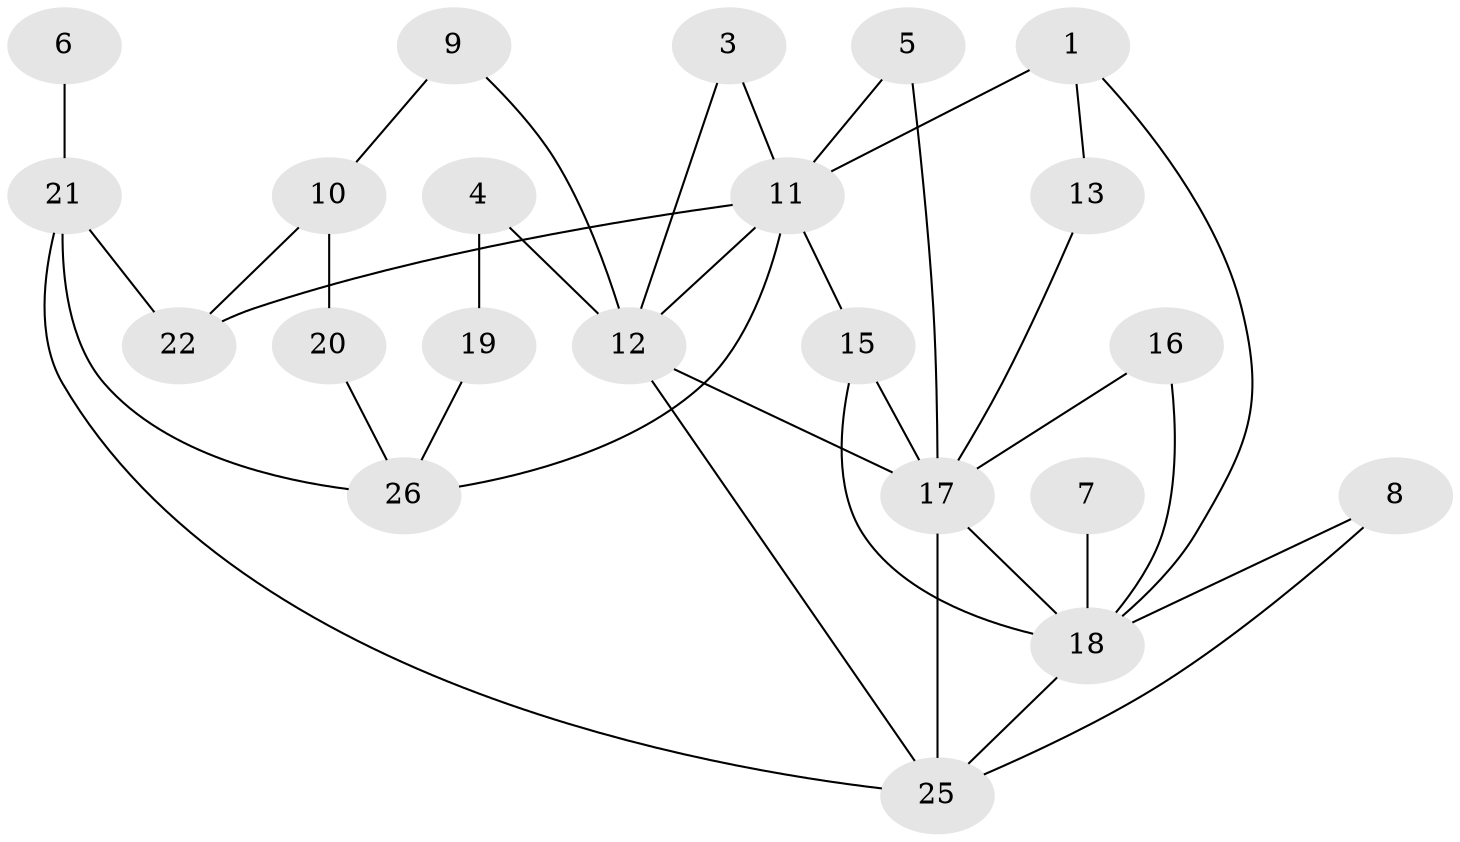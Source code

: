 // original degree distribution, {3: 0.2549019607843137, 1: 0.21568627450980393, 2: 0.23529411764705882, 0: 0.0784313725490196, 4: 0.0784313725490196, 5: 0.11764705882352941, 8: 0.0196078431372549}
// Generated by graph-tools (version 1.1) at 2025/25/03/09/25 03:25:20]
// undirected, 22 vertices, 36 edges
graph export_dot {
graph [start="1"]
  node [color=gray90,style=filled];
  1;
  3;
  4;
  5;
  6;
  7;
  8;
  9;
  10;
  11;
  12;
  13;
  15;
  16;
  17;
  18;
  19;
  20;
  21;
  22;
  25;
  26;
  1 -- 11 [weight=2.0];
  1 -- 13 [weight=1.0];
  1 -- 18 [weight=1.0];
  3 -- 11 [weight=1.0];
  3 -- 12 [weight=1.0];
  4 -- 12 [weight=1.0];
  4 -- 19 [weight=1.0];
  5 -- 11 [weight=1.0];
  5 -- 17 [weight=1.0];
  6 -- 21 [weight=1.0];
  7 -- 18 [weight=1.0];
  8 -- 18 [weight=1.0];
  8 -- 25 [weight=1.0];
  9 -- 10 [weight=1.0];
  9 -- 12 [weight=1.0];
  10 -- 20 [weight=1.0];
  10 -- 22 [weight=1.0];
  11 -- 12 [weight=2.0];
  11 -- 15 [weight=1.0];
  11 -- 22 [weight=1.0];
  11 -- 26 [weight=1.0];
  12 -- 17 [weight=1.0];
  12 -- 25 [weight=1.0];
  13 -- 17 [weight=1.0];
  15 -- 17 [weight=2.0];
  15 -- 18 [weight=1.0];
  16 -- 17 [weight=1.0];
  16 -- 18 [weight=1.0];
  17 -- 18 [weight=1.0];
  17 -- 25 [weight=1.0];
  18 -- 25 [weight=1.0];
  19 -- 26 [weight=1.0];
  20 -- 26 [weight=1.0];
  21 -- 22 [weight=1.0];
  21 -- 25 [weight=1.0];
  21 -- 26 [weight=1.0];
}
